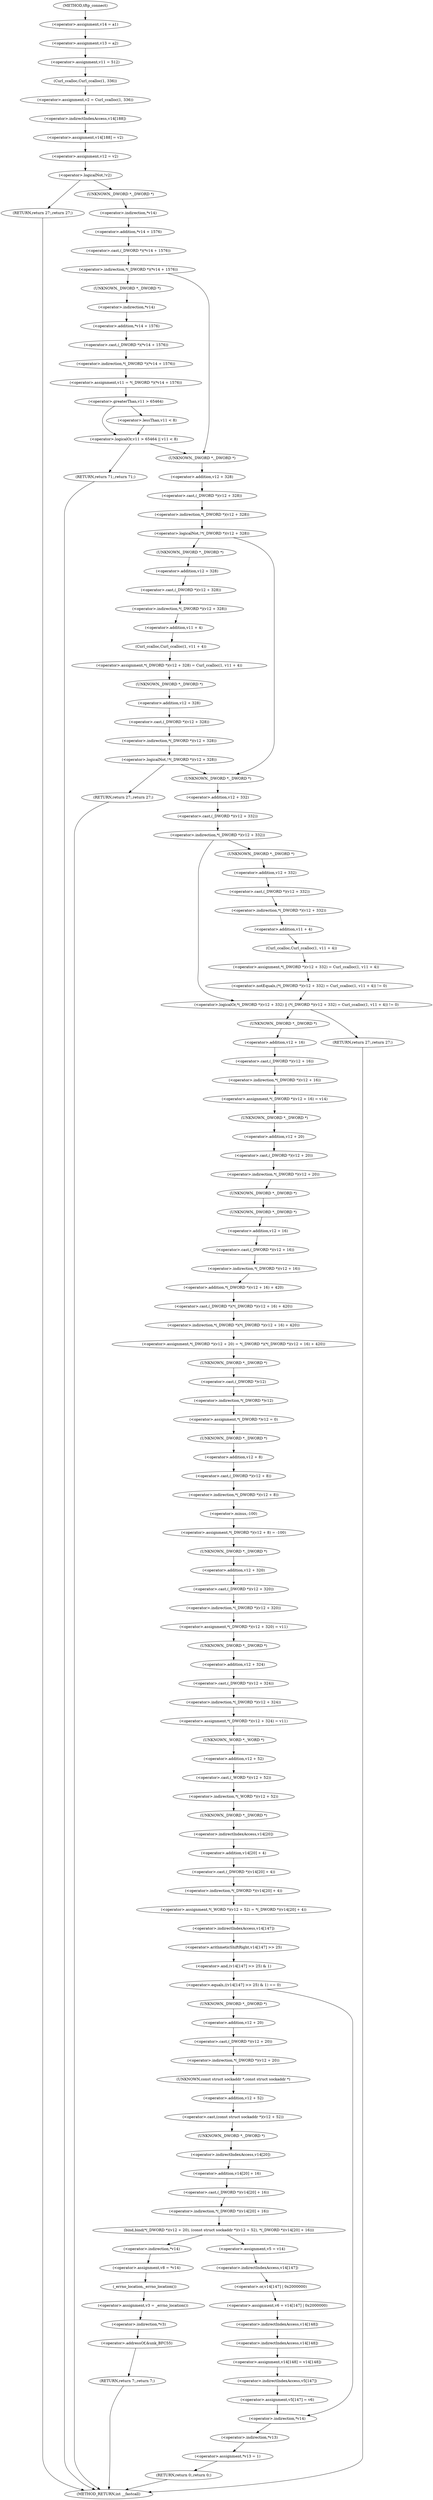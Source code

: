 digraph tftp_connect {  
"1000127" [label = "(<operator>.assignment,v14 = a1)" ]
"1000130" [label = "(<operator>.assignment,v13 = a2)" ]
"1000133" [label = "(<operator>.assignment,v11 = 512)" ]
"1000136" [label = "(<operator>.assignment,v2 = Curl_ccalloc(1, 336))" ]
"1000138" [label = "(Curl_ccalloc,Curl_ccalloc(1, 336))" ]
"1000141" [label = "(<operator>.assignment,v14[188] = v2)" ]
"1000142" [label = "(<operator>.indirectIndexAccess,v14[188])" ]
"1000146" [label = "(<operator>.assignment,v12 = v2)" ]
"1000150" [label = "(<operator>.logicalNot,!v2)" ]
"1000152" [label = "(RETURN,return 27;,return 27;)" ]
"1000155" [label = "(<operator>.indirection,*(_DWORD *)(*v14 + 1576))" ]
"1000156" [label = "(<operator>.cast,(_DWORD *)(*v14 + 1576))" ]
"1000157" [label = "(UNKNOWN,_DWORD *,_DWORD *)" ]
"1000158" [label = "(<operator>.addition,*v14 + 1576)" ]
"1000159" [label = "(<operator>.indirection,*v14)" ]
"1000163" [label = "(<operator>.assignment,v11 = *(_DWORD *)(*v14 + 1576))" ]
"1000165" [label = "(<operator>.indirection,*(_DWORD *)(*v14 + 1576))" ]
"1000166" [label = "(<operator>.cast,(_DWORD *)(*v14 + 1576))" ]
"1000167" [label = "(UNKNOWN,_DWORD *,_DWORD *)" ]
"1000168" [label = "(<operator>.addition,*v14 + 1576)" ]
"1000169" [label = "(<operator>.indirection,*v14)" ]
"1000173" [label = "(<operator>.logicalOr,v11 > 65464 || v11 < 8)" ]
"1000174" [label = "(<operator>.greaterThan,v11 > 65464)" ]
"1000177" [label = "(<operator>.lessThan,v11 < 8)" ]
"1000180" [label = "(RETURN,return 71;,return 71;)" ]
"1000183" [label = "(<operator>.logicalNot,!*(_DWORD *)(v12 + 328))" ]
"1000184" [label = "(<operator>.indirection,*(_DWORD *)(v12 + 328))" ]
"1000185" [label = "(<operator>.cast,(_DWORD *)(v12 + 328))" ]
"1000186" [label = "(UNKNOWN,_DWORD *,_DWORD *)" ]
"1000187" [label = "(<operator>.addition,v12 + 328)" ]
"1000191" [label = "(<operator>.assignment,*(_DWORD *)(v12 + 328) = Curl_ccalloc(1, v11 + 4))" ]
"1000192" [label = "(<operator>.indirection,*(_DWORD *)(v12 + 328))" ]
"1000193" [label = "(<operator>.cast,(_DWORD *)(v12 + 328))" ]
"1000194" [label = "(UNKNOWN,_DWORD *,_DWORD *)" ]
"1000195" [label = "(<operator>.addition,v12 + 328)" ]
"1000198" [label = "(Curl_ccalloc,Curl_ccalloc(1, v11 + 4))" ]
"1000200" [label = "(<operator>.addition,v11 + 4)" ]
"1000204" [label = "(<operator>.logicalNot,!*(_DWORD *)(v12 + 328))" ]
"1000205" [label = "(<operator>.indirection,*(_DWORD *)(v12 + 328))" ]
"1000206" [label = "(<operator>.cast,(_DWORD *)(v12 + 328))" ]
"1000207" [label = "(UNKNOWN,_DWORD *,_DWORD *)" ]
"1000208" [label = "(<operator>.addition,v12 + 328)" ]
"1000211" [label = "(RETURN,return 27;,return 27;)" ]
"1000214" [label = "(<operator>.logicalOr,*(_DWORD *)(v12 + 332) || (*(_DWORD *)(v12 + 332) = Curl_ccalloc(1, v11 + 4)) != 0)" ]
"1000215" [label = "(<operator>.indirection,*(_DWORD *)(v12 + 332))" ]
"1000216" [label = "(<operator>.cast,(_DWORD *)(v12 + 332))" ]
"1000217" [label = "(UNKNOWN,_DWORD *,_DWORD *)" ]
"1000218" [label = "(<operator>.addition,v12 + 332)" ]
"1000221" [label = "(<operator>.notEquals,(*(_DWORD *)(v12 + 332) = Curl_ccalloc(1, v11 + 4)) != 0)" ]
"1000222" [label = "(<operator>.assignment,*(_DWORD *)(v12 + 332) = Curl_ccalloc(1, v11 + 4))" ]
"1000223" [label = "(<operator>.indirection,*(_DWORD *)(v12 + 332))" ]
"1000224" [label = "(<operator>.cast,(_DWORD *)(v12 + 332))" ]
"1000225" [label = "(UNKNOWN,_DWORD *,_DWORD *)" ]
"1000226" [label = "(<operator>.addition,v12 + 332)" ]
"1000229" [label = "(Curl_ccalloc,Curl_ccalloc(1, v11 + 4))" ]
"1000231" [label = "(<operator>.addition,v11 + 4)" ]
"1000239" [label = "(<operator>.assignment,*(_DWORD *)(v12 + 16) = v14)" ]
"1000240" [label = "(<operator>.indirection,*(_DWORD *)(v12 + 16))" ]
"1000241" [label = "(<operator>.cast,(_DWORD *)(v12 + 16))" ]
"1000242" [label = "(UNKNOWN,_DWORD *,_DWORD *)" ]
"1000243" [label = "(<operator>.addition,v12 + 16)" ]
"1000247" [label = "(<operator>.assignment,*(_DWORD *)(v12 + 20) = *(_DWORD *)(*(_DWORD *)(v12 + 16) + 420))" ]
"1000248" [label = "(<operator>.indirection,*(_DWORD *)(v12 + 20))" ]
"1000249" [label = "(<operator>.cast,(_DWORD *)(v12 + 20))" ]
"1000250" [label = "(UNKNOWN,_DWORD *,_DWORD *)" ]
"1000251" [label = "(<operator>.addition,v12 + 20)" ]
"1000254" [label = "(<operator>.indirection,*(_DWORD *)(*(_DWORD *)(v12 + 16) + 420))" ]
"1000255" [label = "(<operator>.cast,(_DWORD *)(*(_DWORD *)(v12 + 16) + 420))" ]
"1000256" [label = "(UNKNOWN,_DWORD *,_DWORD *)" ]
"1000257" [label = "(<operator>.addition,*(_DWORD *)(v12 + 16) + 420)" ]
"1000258" [label = "(<operator>.indirection,*(_DWORD *)(v12 + 16))" ]
"1000259" [label = "(<operator>.cast,(_DWORD *)(v12 + 16))" ]
"1000260" [label = "(UNKNOWN,_DWORD *,_DWORD *)" ]
"1000261" [label = "(<operator>.addition,v12 + 16)" ]
"1000265" [label = "(<operator>.assignment,*(_DWORD *)v12 = 0)" ]
"1000266" [label = "(<operator>.indirection,*(_DWORD *)v12)" ]
"1000267" [label = "(<operator>.cast,(_DWORD *)v12)" ]
"1000268" [label = "(UNKNOWN,_DWORD *,_DWORD *)" ]
"1000271" [label = "(<operator>.assignment,*(_DWORD *)(v12 + 8) = -100)" ]
"1000272" [label = "(<operator>.indirection,*(_DWORD *)(v12 + 8))" ]
"1000273" [label = "(<operator>.cast,(_DWORD *)(v12 + 8))" ]
"1000274" [label = "(UNKNOWN,_DWORD *,_DWORD *)" ]
"1000275" [label = "(<operator>.addition,v12 + 8)" ]
"1000278" [label = "(<operator>.minus,-100)" ]
"1000280" [label = "(<operator>.assignment,*(_DWORD *)(v12 + 320) = v11)" ]
"1000281" [label = "(<operator>.indirection,*(_DWORD *)(v12 + 320))" ]
"1000282" [label = "(<operator>.cast,(_DWORD *)(v12 + 320))" ]
"1000283" [label = "(UNKNOWN,_DWORD *,_DWORD *)" ]
"1000284" [label = "(<operator>.addition,v12 + 320)" ]
"1000288" [label = "(<operator>.assignment,*(_DWORD *)(v12 + 324) = v11)" ]
"1000289" [label = "(<operator>.indirection,*(_DWORD *)(v12 + 324))" ]
"1000290" [label = "(<operator>.cast,(_DWORD *)(v12 + 324))" ]
"1000291" [label = "(UNKNOWN,_DWORD *,_DWORD *)" ]
"1000292" [label = "(<operator>.addition,v12 + 324)" ]
"1000296" [label = "(<operator>.assignment,*(_WORD *)(v12 + 52) = *(_DWORD *)(v14[20] + 4))" ]
"1000297" [label = "(<operator>.indirection,*(_WORD *)(v12 + 52))" ]
"1000298" [label = "(<operator>.cast,(_WORD *)(v12 + 52))" ]
"1000299" [label = "(UNKNOWN,_WORD *,_WORD *)" ]
"1000300" [label = "(<operator>.addition,v12 + 52)" ]
"1000303" [label = "(<operator>.indirection,*(_DWORD *)(v14[20] + 4))" ]
"1000304" [label = "(<operator>.cast,(_DWORD *)(v14[20] + 4))" ]
"1000305" [label = "(UNKNOWN,_DWORD *,_DWORD *)" ]
"1000306" [label = "(<operator>.addition,v14[20] + 4)" ]
"1000307" [label = "(<operator>.indirectIndexAccess,v14[20])" ]
"1000313" [label = "(<operator>.equals,((v14[147] >> 25) & 1) == 0)" ]
"1000314" [label = "(<operator>.and,(v14[147] >> 25) & 1)" ]
"1000315" [label = "(<operator>.arithmeticShiftRight,v14[147] >> 25)" ]
"1000316" [label = "(<operator>.indirectIndexAccess,v14[147])" ]
"1000324" [label = "(bind,bind(*(_DWORD *)(v12 + 20), (const struct sockaddr *)(v12 + 52), *(_DWORD *)(v14[20] + 16)))" ]
"1000325" [label = "(<operator>.indirection,*(_DWORD *)(v12 + 20))" ]
"1000326" [label = "(<operator>.cast,(_DWORD *)(v12 + 20))" ]
"1000327" [label = "(UNKNOWN,_DWORD *,_DWORD *)" ]
"1000328" [label = "(<operator>.addition,v12 + 20)" ]
"1000331" [label = "(<operator>.cast,(const struct sockaddr *)(v12 + 52))" ]
"1000332" [label = "(UNKNOWN,const struct sockaddr *,const struct sockaddr *)" ]
"1000333" [label = "(<operator>.addition,v12 + 52)" ]
"1000336" [label = "(<operator>.indirection,*(_DWORD *)(v14[20] + 16))" ]
"1000337" [label = "(<operator>.cast,(_DWORD *)(v14[20] + 16))" ]
"1000338" [label = "(UNKNOWN,_DWORD *,_DWORD *)" ]
"1000339" [label = "(<operator>.addition,v14[20] + 16)" ]
"1000340" [label = "(<operator>.indirectIndexAccess,v14[20])" ]
"1000345" [label = "(<operator>.assignment,v8 = *v14)" ]
"1000347" [label = "(<operator>.indirection,*v14)" ]
"1000349" [label = "(<operator>.assignment,v3 = _errno_location())" ]
"1000351" [label = "(_errno_location,_errno_location())" ]
"1000353" [label = "(<operator>.indirection,*v3)" ]
"1000361" [label = "(<operator>.addressOf,&unk_BFC55)" ]
"1000364" [label = "(RETURN,return 7;,return 7;)" ]
"1000366" [label = "(<operator>.assignment,v5 = v14)" ]
"1000369" [label = "(<operator>.assignment,v6 = v14[147] | 0x2000000)" ]
"1000371" [label = "(<operator>.or,v14[147] | 0x2000000)" ]
"1000372" [label = "(<operator>.indirectIndexAccess,v14[147])" ]
"1000376" [label = "(<operator>.assignment,v14[148] = v14[148])" ]
"1000377" [label = "(<operator>.indirectIndexAccess,v14[148])" ]
"1000380" [label = "(<operator>.indirectIndexAccess,v14[148])" ]
"1000383" [label = "(<operator>.assignment,v5[147] = v6)" ]
"1000384" [label = "(<operator>.indirectIndexAccess,v5[147])" ]
"1000388" [label = "(<operator>.indirection,*v14)" ]
"1000390" [label = "(<operator>.assignment,*v13 = 1)" ]
"1000391" [label = "(<operator>.indirection,*v13)" ]
"1000394" [label = "(RETURN,return 0;,return 0;)" ]
"1000396" [label = "(RETURN,return 27;,return 27;)" ]
"1000112" [label = "(METHOD,tftp_connect)" ]
"1000398" [label = "(METHOD_RETURN,int __fastcall)" ]
  "1000127" -> "1000130" 
  "1000130" -> "1000133" 
  "1000133" -> "1000138" 
  "1000136" -> "1000142" 
  "1000138" -> "1000136" 
  "1000141" -> "1000146" 
  "1000142" -> "1000141" 
  "1000146" -> "1000150" 
  "1000150" -> "1000157" 
  "1000150" -> "1000152" 
  "1000152" -> "1000398" 
  "1000155" -> "1000186" 
  "1000155" -> "1000167" 
  "1000156" -> "1000155" 
  "1000157" -> "1000159" 
  "1000158" -> "1000156" 
  "1000159" -> "1000158" 
  "1000163" -> "1000174" 
  "1000165" -> "1000163" 
  "1000166" -> "1000165" 
  "1000167" -> "1000169" 
  "1000168" -> "1000166" 
  "1000169" -> "1000168" 
  "1000173" -> "1000186" 
  "1000173" -> "1000180" 
  "1000174" -> "1000173" 
  "1000174" -> "1000177" 
  "1000177" -> "1000173" 
  "1000180" -> "1000398" 
  "1000183" -> "1000194" 
  "1000183" -> "1000217" 
  "1000184" -> "1000183" 
  "1000185" -> "1000184" 
  "1000186" -> "1000187" 
  "1000187" -> "1000185" 
  "1000191" -> "1000207" 
  "1000192" -> "1000200" 
  "1000193" -> "1000192" 
  "1000194" -> "1000195" 
  "1000195" -> "1000193" 
  "1000198" -> "1000191" 
  "1000200" -> "1000198" 
  "1000204" -> "1000217" 
  "1000204" -> "1000211" 
  "1000205" -> "1000204" 
  "1000206" -> "1000205" 
  "1000207" -> "1000208" 
  "1000208" -> "1000206" 
  "1000211" -> "1000398" 
  "1000214" -> "1000242" 
  "1000214" -> "1000396" 
  "1000215" -> "1000225" 
  "1000215" -> "1000214" 
  "1000216" -> "1000215" 
  "1000217" -> "1000218" 
  "1000218" -> "1000216" 
  "1000221" -> "1000214" 
  "1000222" -> "1000221" 
  "1000223" -> "1000231" 
  "1000224" -> "1000223" 
  "1000225" -> "1000226" 
  "1000226" -> "1000224" 
  "1000229" -> "1000222" 
  "1000231" -> "1000229" 
  "1000239" -> "1000250" 
  "1000240" -> "1000239" 
  "1000241" -> "1000240" 
  "1000242" -> "1000243" 
  "1000243" -> "1000241" 
  "1000247" -> "1000268" 
  "1000248" -> "1000256" 
  "1000249" -> "1000248" 
  "1000250" -> "1000251" 
  "1000251" -> "1000249" 
  "1000254" -> "1000247" 
  "1000255" -> "1000254" 
  "1000256" -> "1000260" 
  "1000257" -> "1000255" 
  "1000258" -> "1000257" 
  "1000259" -> "1000258" 
  "1000260" -> "1000261" 
  "1000261" -> "1000259" 
  "1000265" -> "1000274" 
  "1000266" -> "1000265" 
  "1000267" -> "1000266" 
  "1000268" -> "1000267" 
  "1000271" -> "1000283" 
  "1000272" -> "1000278" 
  "1000273" -> "1000272" 
  "1000274" -> "1000275" 
  "1000275" -> "1000273" 
  "1000278" -> "1000271" 
  "1000280" -> "1000291" 
  "1000281" -> "1000280" 
  "1000282" -> "1000281" 
  "1000283" -> "1000284" 
  "1000284" -> "1000282" 
  "1000288" -> "1000299" 
  "1000289" -> "1000288" 
  "1000290" -> "1000289" 
  "1000291" -> "1000292" 
  "1000292" -> "1000290" 
  "1000296" -> "1000316" 
  "1000297" -> "1000305" 
  "1000298" -> "1000297" 
  "1000299" -> "1000300" 
  "1000300" -> "1000298" 
  "1000303" -> "1000296" 
  "1000304" -> "1000303" 
  "1000305" -> "1000307" 
  "1000306" -> "1000304" 
  "1000307" -> "1000306" 
  "1000313" -> "1000327" 
  "1000313" -> "1000388" 
  "1000314" -> "1000313" 
  "1000315" -> "1000314" 
  "1000316" -> "1000315" 
  "1000324" -> "1000347" 
  "1000324" -> "1000366" 
  "1000325" -> "1000332" 
  "1000326" -> "1000325" 
  "1000327" -> "1000328" 
  "1000328" -> "1000326" 
  "1000331" -> "1000338" 
  "1000332" -> "1000333" 
  "1000333" -> "1000331" 
  "1000336" -> "1000324" 
  "1000337" -> "1000336" 
  "1000338" -> "1000340" 
  "1000339" -> "1000337" 
  "1000340" -> "1000339" 
  "1000345" -> "1000351" 
  "1000347" -> "1000345" 
  "1000349" -> "1000353" 
  "1000351" -> "1000349" 
  "1000353" -> "1000361" 
  "1000361" -> "1000364" 
  "1000364" -> "1000398" 
  "1000366" -> "1000372" 
  "1000369" -> "1000377" 
  "1000371" -> "1000369" 
  "1000372" -> "1000371" 
  "1000376" -> "1000384" 
  "1000377" -> "1000380" 
  "1000380" -> "1000376" 
  "1000383" -> "1000388" 
  "1000384" -> "1000383" 
  "1000388" -> "1000391" 
  "1000390" -> "1000394" 
  "1000391" -> "1000390" 
  "1000394" -> "1000398" 
  "1000396" -> "1000398" 
  "1000112" -> "1000127" 
}

